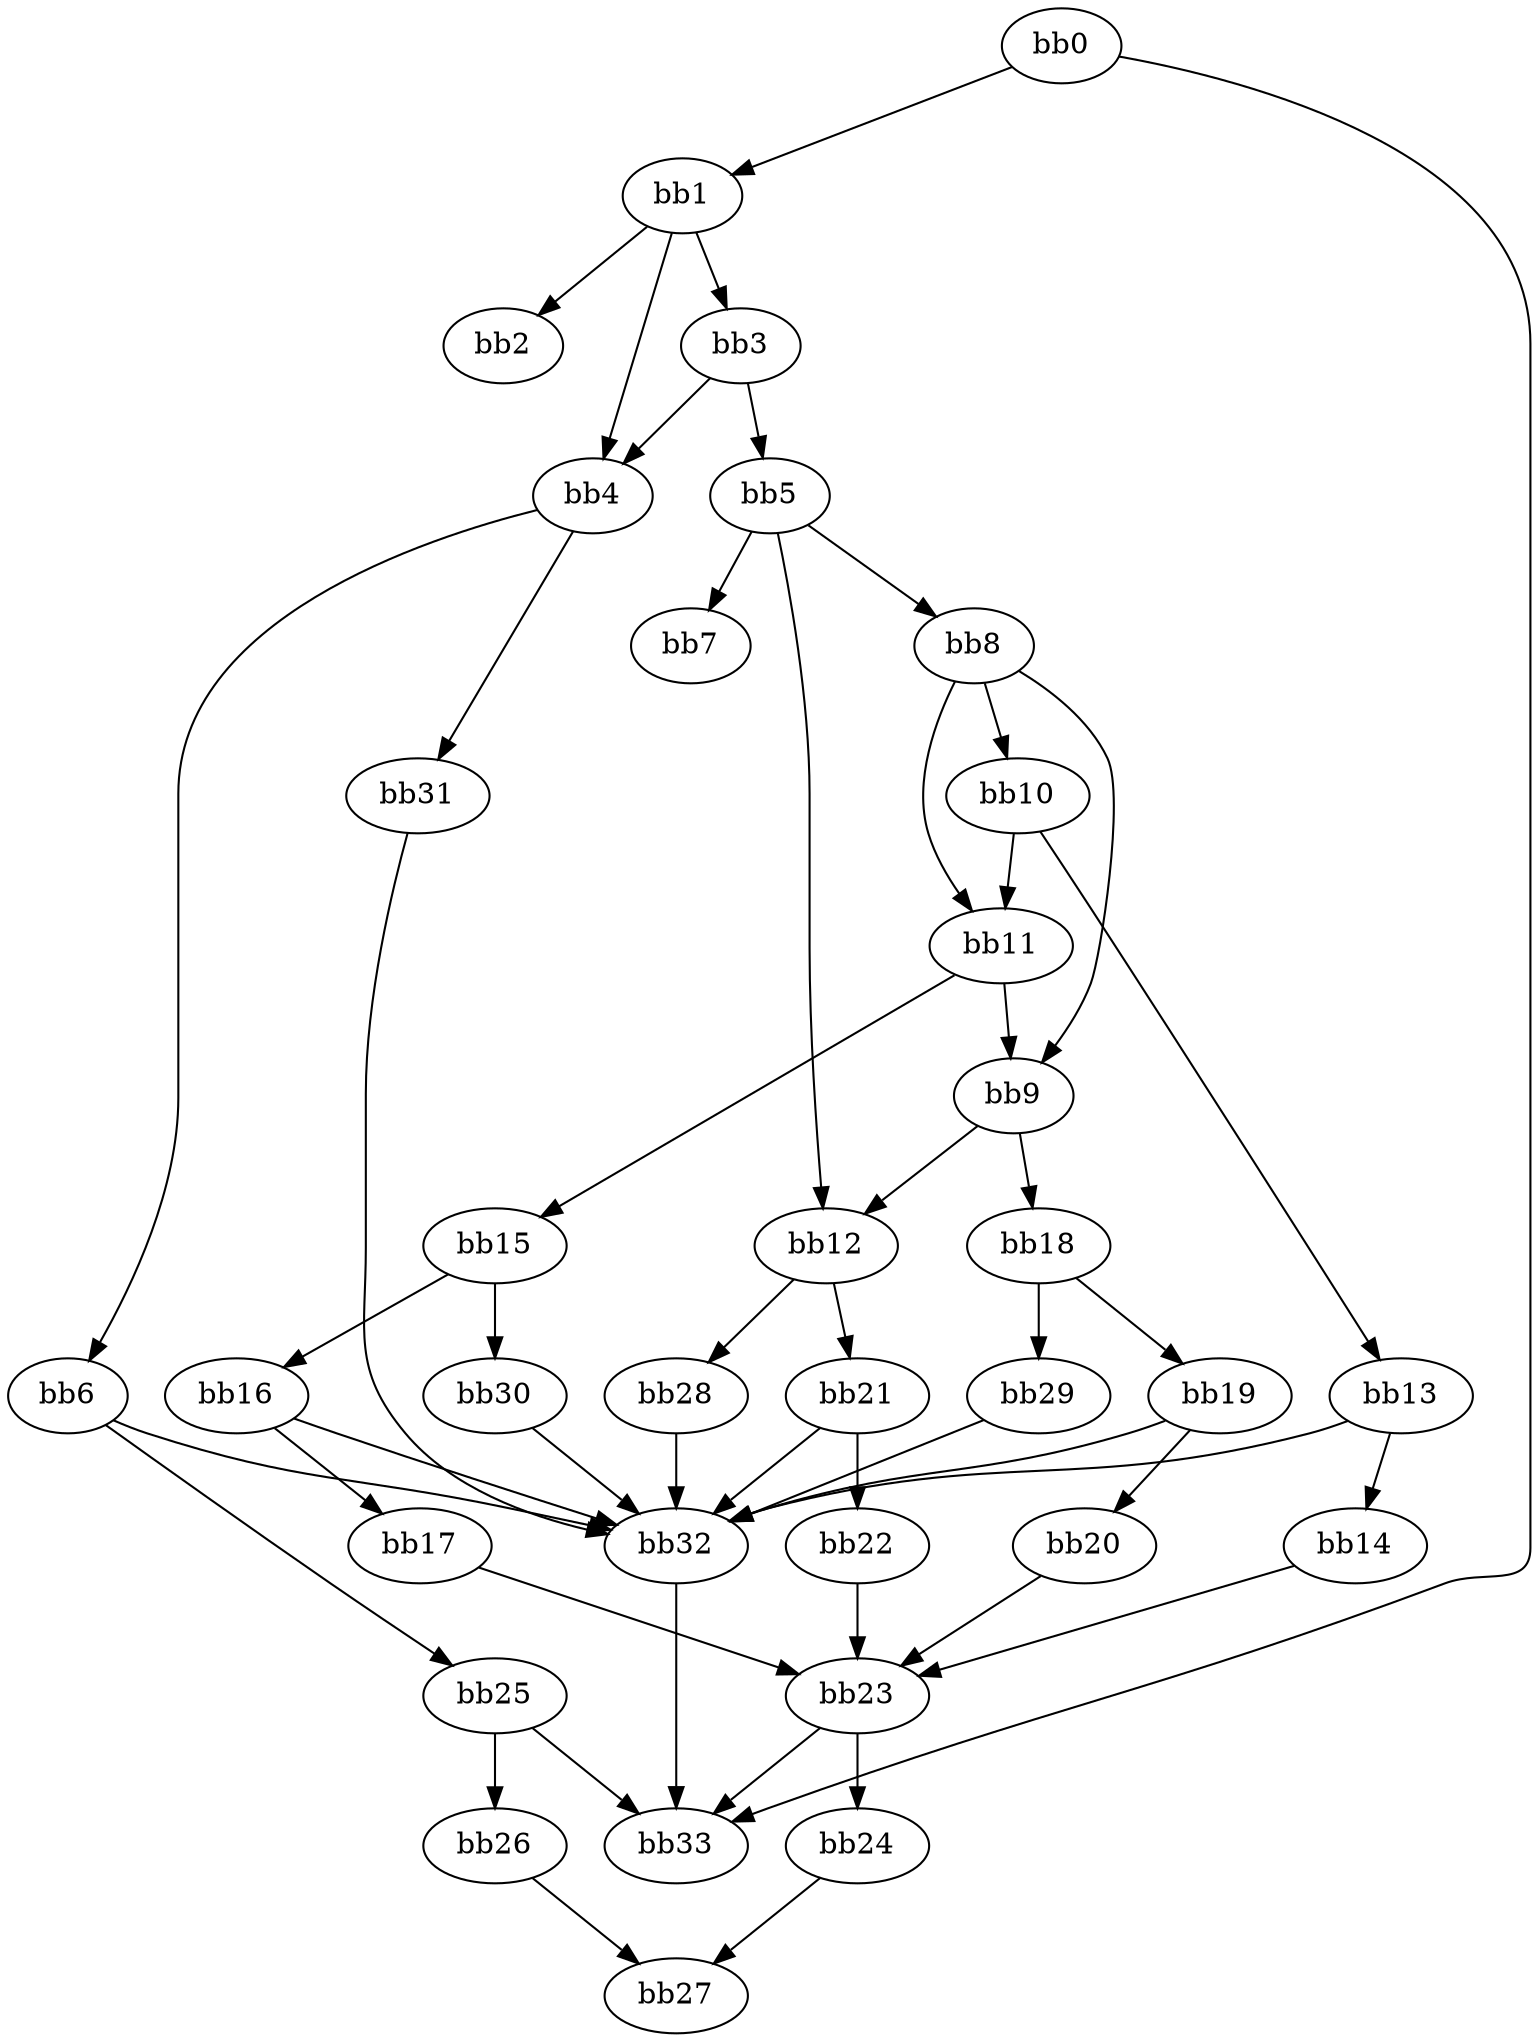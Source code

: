 digraph {
    0 [ label = "bb0\l" ]
    1 [ label = "bb1\l" ]
    2 [ label = "bb2\l" ]
    3 [ label = "bb3\l" ]
    4 [ label = "bb4\l" ]
    5 [ label = "bb5\l" ]
    6 [ label = "bb6\l" ]
    7 [ label = "bb7\l" ]
    8 [ label = "bb8\l" ]
    9 [ label = "bb9\l" ]
    10 [ label = "bb10\l" ]
    11 [ label = "bb11\l" ]
    12 [ label = "bb12\l" ]
    13 [ label = "bb13\l" ]
    14 [ label = "bb14\l" ]
    15 [ label = "bb15\l" ]
    16 [ label = "bb16\l" ]
    17 [ label = "bb17\l" ]
    18 [ label = "bb18\l" ]
    19 [ label = "bb19\l" ]
    20 [ label = "bb20\l" ]
    21 [ label = "bb21\l" ]
    22 [ label = "bb22\l" ]
    23 [ label = "bb23\l" ]
    24 [ label = "bb24\l" ]
    25 [ label = "bb25\l" ]
    26 [ label = "bb26\l" ]
    27 [ label = "bb27\l" ]
    28 [ label = "bb28\l" ]
    29 [ label = "bb29\l" ]
    30 [ label = "bb30\l" ]
    31 [ label = "bb31\l" ]
    32 [ label = "bb32\l" ]
    33 [ label = "bb33\l" ]
    0 -> 1 [ ]
    0 -> 33 [ ]
    1 -> 2 [ ]
    1 -> 3 [ ]
    1 -> 4 [ ]
    3 -> 4 [ ]
    3 -> 5 [ ]
    4 -> 6 [ ]
    4 -> 31 [ ]
    5 -> 7 [ ]
    5 -> 8 [ ]
    5 -> 12 [ ]
    6 -> 25 [ ]
    6 -> 32 [ ]
    8 -> 9 [ ]
    8 -> 10 [ ]
    8 -> 11 [ ]
    9 -> 12 [ ]
    9 -> 18 [ ]
    10 -> 11 [ ]
    10 -> 13 [ ]
    11 -> 9 [ ]
    11 -> 15 [ ]
    12 -> 21 [ ]
    12 -> 28 [ ]
    13 -> 14 [ ]
    13 -> 32 [ ]
    14 -> 23 [ ]
    15 -> 16 [ ]
    15 -> 30 [ ]
    16 -> 17 [ ]
    16 -> 32 [ ]
    17 -> 23 [ ]
    18 -> 19 [ ]
    18 -> 29 [ ]
    19 -> 20 [ ]
    19 -> 32 [ ]
    20 -> 23 [ ]
    21 -> 22 [ ]
    21 -> 32 [ ]
    22 -> 23 [ ]
    23 -> 24 [ ]
    23 -> 33 [ ]
    24 -> 27 [ ]
    25 -> 26 [ ]
    25 -> 33 [ ]
    26 -> 27 [ ]
    28 -> 32 [ ]
    29 -> 32 [ ]
    30 -> 32 [ ]
    31 -> 32 [ ]
    32 -> 33 [ ]
}

